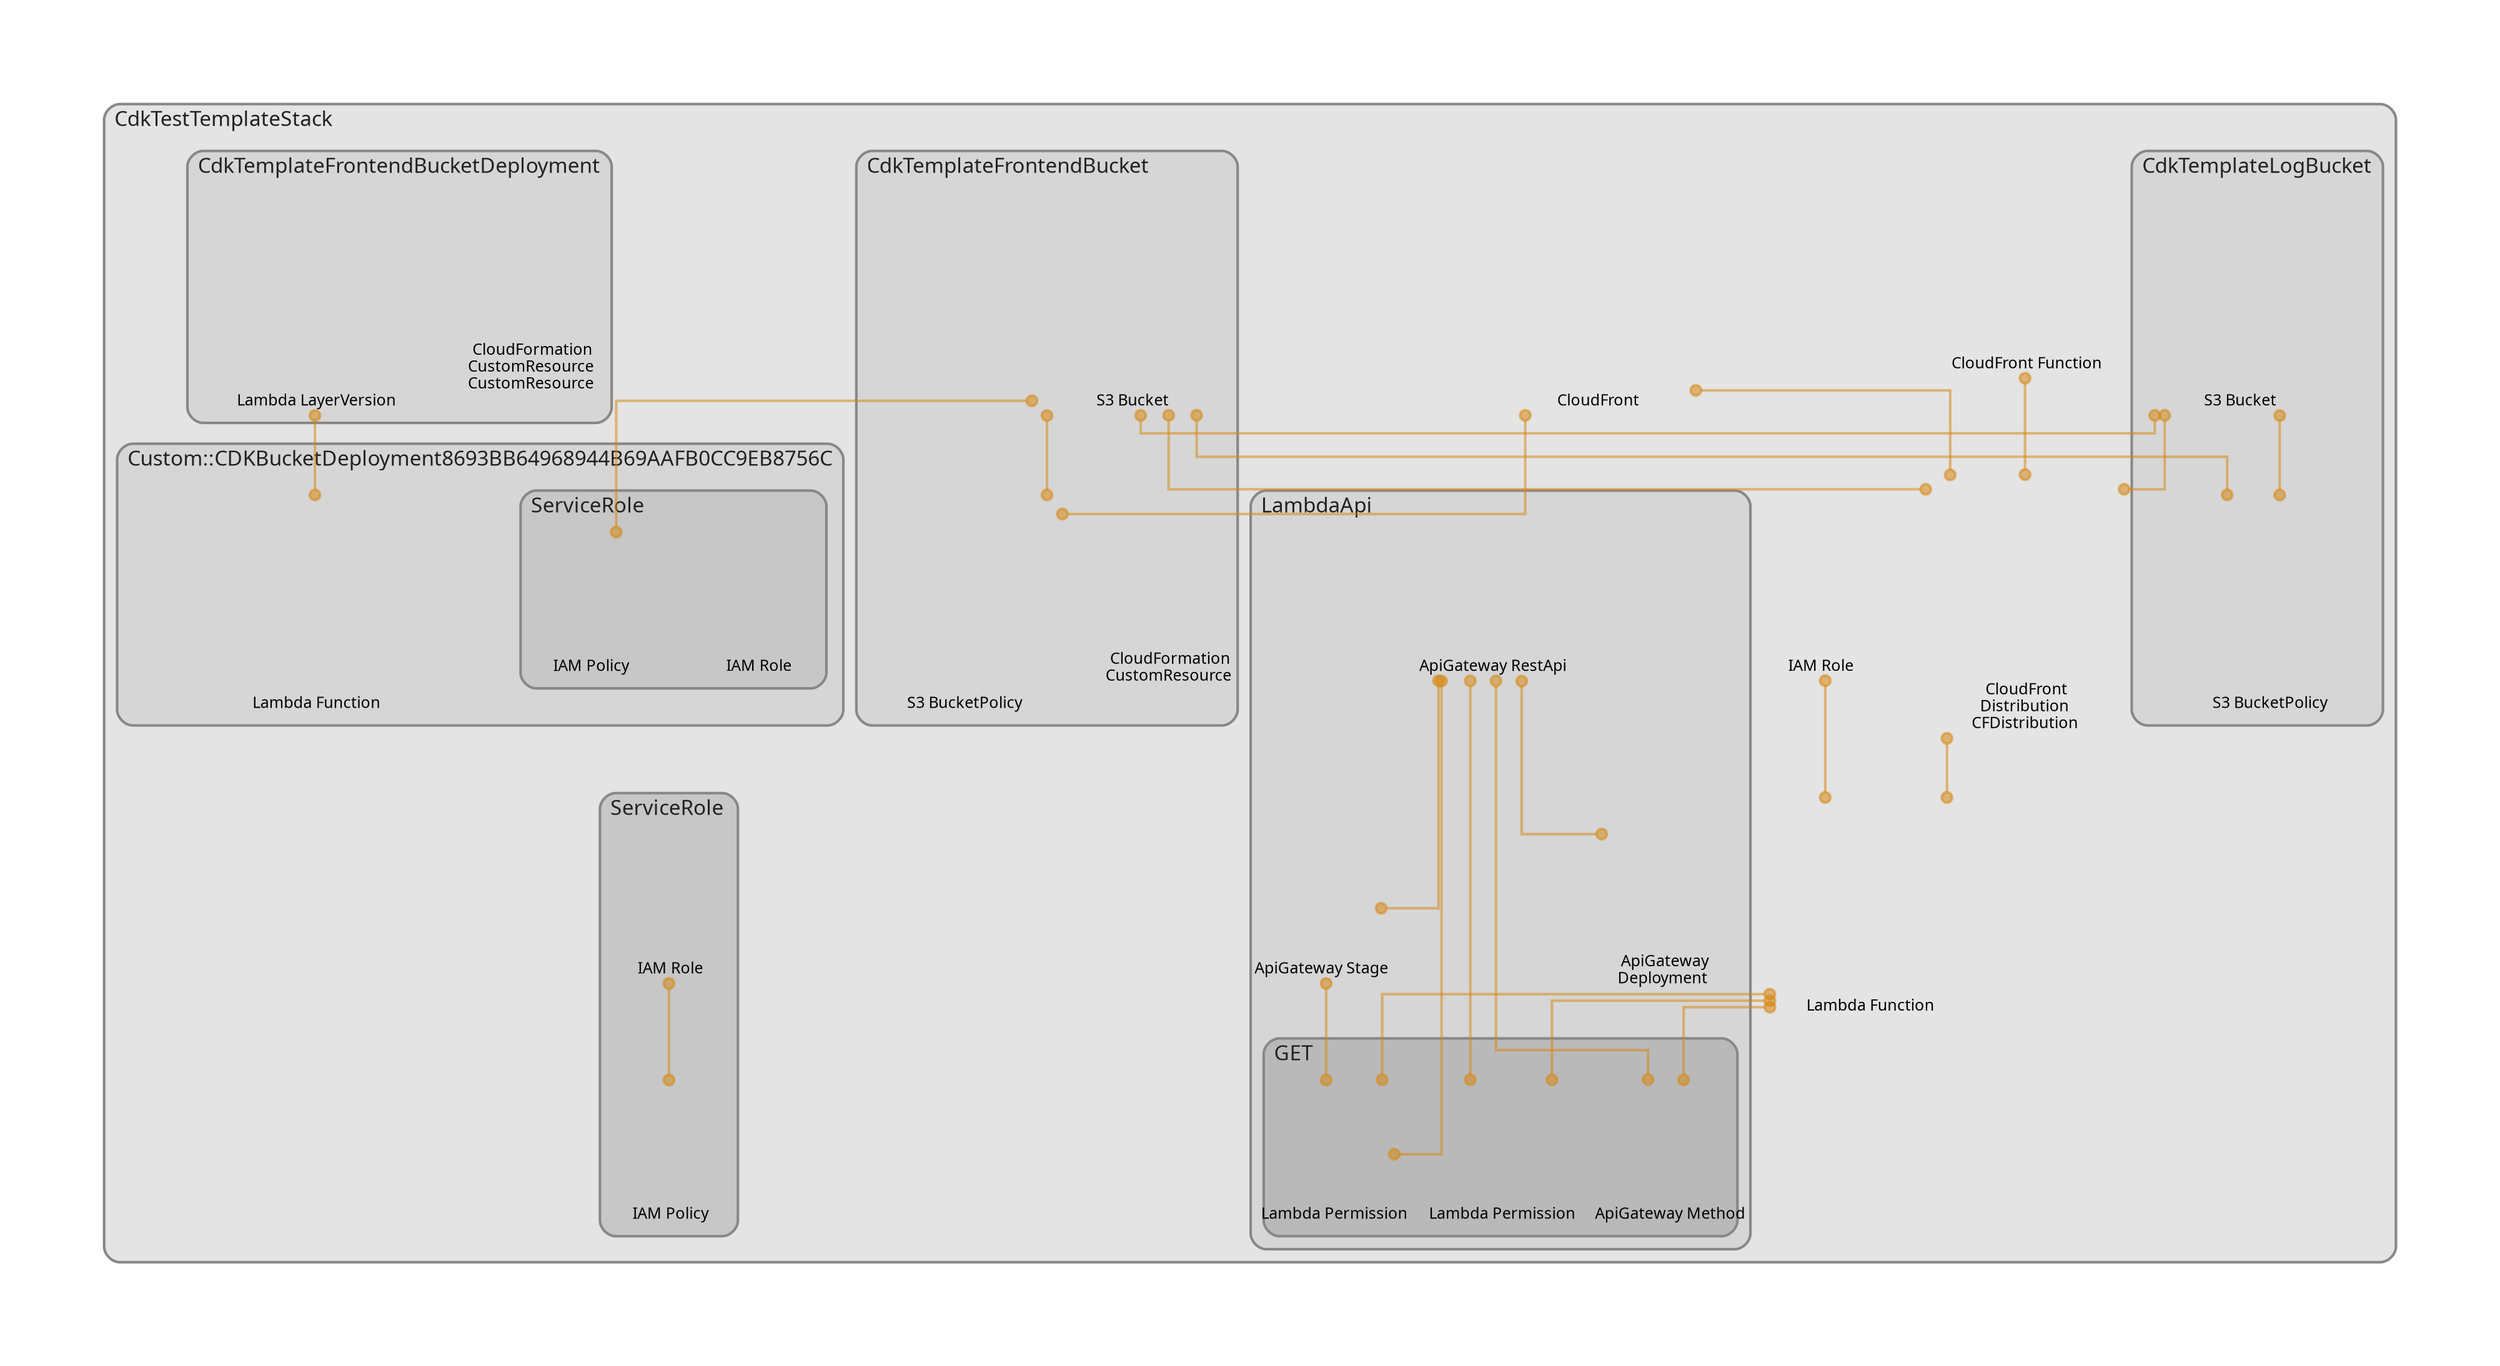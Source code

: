 digraph "Diagram" {
  splines = "ortho";
  pad = "1.0";
  nodesep = "0.60";
  ranksep = "0.75";
  fontname = "Sans-Serif";
  fontsize = "15";
  dpi = "200";
  rankdir = "BT";
  compound = "true";
  fontcolor = "#222222";
  edge [
    color = "#D5871488",
    penwidth = 2,
    arrowhead = "dot",
    arrowtail = "dot",
  ];
  node [
    shape = "box",
    style = "rounded",
    fixedsize = true,
    width = 1.7,
    height = 1.7,
    labelloc = "c",
    imagescale = true,
    fontname = "Sans-Serif",
    fontsize = 8,
    margin = 8,
  ];
  subgraph "CdkTestTemplateStack" {
    subgraph "cluster-SubGraph.CdkTestTemplateStack" {
      graph [
        label = "CdkTestTemplateStack",
        labelloc = "b",
        labeljust = "l",
        margin = "10",
        fontsize = "16",
        penwidth = "2",
        pencolor = "#888888",
        style = "filled,rounded",
        fillcolor = "#e4e4e4",
      ];
      "CdkTestTemplateStack/CdkTemplateFrontendOAI/Resource" [
        label = " CloudFront",
        fontsize = 12,
        image = "/home/takada/cdk-test-template/node_modules/cdk-dia/icons/aws/Resource/Res_Security-Identity-and-Compliance/Res_48_Dark/Res_AWS-Identity-Access-Management_Permissions_48_Dark_gen.png",
        imagescale = "true",
        imagepos = "tc",
        penwidth = "0",
        shape = "node",
        fixedsize = "true",
        labelloc = "b",
        width = 2,
        height = 2.266,
      ];
      "CdkTestTemplateStack/ipRestrictionFunction/Resource" [
        label = " CloudFront Function",
        fontsize = 12,
        image = "/home/takada/cdk-test-template/node_modules/cdk-dia/icons/aws/Service/Arch_Networking-Content/64/Arch_Amazon-CloudFront_64@5x.png",
        imagescale = "true",
        imagepos = "tc",
        penwidth = "0",
        shape = "node",
        fixedsize = "true",
        labelloc = "b",
        width = 1.2,
        height = 1.466,
      ];
      "CdkTestTemplateStack/CdkTemplateFrontendWebDestribution/CFDistribution" [
        label = " CloudFront\nDistribution\nCFDistribution",
        fontsize = 12,
        image = "/home/takada/cdk-test-template/node_modules/cdk-dia/icons/aws/Service/Arch_Networking-Content/64/Arch_Amazon-CloudFront_64@5x.png",
        imagescale = "true",
        imagepos = "tc",
        penwidth = "0",
        shape = "node",
        fixedsize = "true",
        labelloc = "b",
        width = 2,
        height = 2.6979999999999995,
      ];
      "CdkTestTemplateStack/LambdaExecutionRole/Resource" [
        label = " IAM Role",
        fontsize = 12,
        image = "/home/takada/cdk-test-template/node_modules/cdk-dia/icons/aws/Service/Arch_Security-Identity-Compliance/64/Arch_AWS-Identity-and-Access-Management_64@5x.png",
        imagescale = "true",
        imagepos = "tc",
        penwidth = "0",
        shape = "node",
        fixedsize = "true",
        labelloc = "b",
        width = 1.2,
        height = 1.466,
      ];
      "CdkTestTemplateStack/TestTemplateLambda/Resource" [
        label = " Lambda Function",
        fontsize = 12,
        image = "/home/takada/cdk-test-template/node_modules/cdk-dia/icons/aws/Service/Arch_Compute/64/Arch_AWS-Lambda_64@5x.png",
        imagescale = "true",
        imagepos = "tc",
        penwidth = "0",
        shape = "node",
        fixedsize = "true",
        labelloc = "b",
        width = 2,
        height = 2.266,
      ];
      subgraph "cluster-SubGraph.CdkTemplateLogBucket" {
        graph [
          label = "CdkTemplateLogBucket",
          labelloc = "b",
          labeljust = "l",
          margin = "10",
          fontsize = "16",
          penwidth = "2",
          pencolor = "#888888",
          style = "filled,rounded",
          fillcolor = "#d6d6d6",
        ];
        "CdkTestTemplateStack/CdkTemplateLogBucket/Resource" [
          label = " S3 Bucket",
          fontsize = 12,
          image = "/home/takada/cdk-test-template/node_modules/cdk-dia/icons/aws/Service/Arch_Storage/64/Arch_Amazon-S3-Standard_64@5x.png",
          imagescale = "true",
          imagepos = "tc",
          penwidth = "0",
          shape = "node",
          fixedsize = "true",
          labelloc = "b",
          width = 2,
          height = 2.266,
        ];
        "CdkTestTemplateStack/CdkTemplateLogBucket/Policy/Resource" [
          label = " S3 BucketPolicy",
          fontsize = 12,
          image = "/home/takada/cdk-test-template/node_modules/cdk-dia/icons/aws/Resource/Res_Security-Identity-and-Compliance/Res_48_Dark/Res_AWS-Identity-Access-Management_Permissions_48_Dark_gen.png",
          imagescale = "true",
          imagepos = "tc",
          penwidth = "0",
          shape = "node",
          fixedsize = "true",
          labelloc = "b",
          width = 2,
          height = 2.266,
        ];
      }
      subgraph "cluster-SubGraph.CdkTemplateFrontendBucket" {
        graph [
          label = "CdkTemplateFrontendBucket",
          labelloc = "b",
          labeljust = "l",
          margin = "10",
          fontsize = "16",
          penwidth = "2",
          pencolor = "#888888",
          style = "filled,rounded",
          fillcolor = "#d6d6d6",
        ];
        "CdkTestTemplateStack/CdkTemplateFrontendBucket/Resource" [
          label = " S3 Bucket",
          fontsize = 12,
          image = "/home/takada/cdk-test-template/node_modules/cdk-dia/icons/aws/Service/Arch_Storage/64/Arch_Amazon-S3-Standard_64@5x.png",
          imagescale = "true",
          imagepos = "tc",
          penwidth = "0",
          shape = "node",
          fixedsize = "true",
          labelloc = "b",
          width = 2,
          height = 2.266,
        ];
        "CdkTestTemplateStack/CdkTemplateFrontendBucket/AutoDeleteObjectsCustomResource" [
          label = " CloudFormation\nCustomResource",
          fontsize = 12,
          image = "/home/takada/cdk-test-template/node_modules/cdk-dia/icons/aws/Service/Arch_Management-Governance/64/Arch_AWS-CloudFormation_64@5x.png",
          imagescale = "true",
          imagepos = "tc",
          penwidth = "0",
          shape = "node",
          fixedsize = "true",
          labelloc = "b",
          width = 1.2,
          height = 1.682,
        ];
        "CdkTestTemplateStack/CdkTemplateFrontendBucket/Policy/Resource" [
          label = " S3 BucketPolicy",
          fontsize = 12,
          image = "/home/takada/cdk-test-template/node_modules/cdk-dia/icons/aws/Resource/Res_Security-Identity-and-Compliance/Res_48_Dark/Res_AWS-Identity-Access-Management_Permissions_48_Dark_gen.png",
          imagescale = "true",
          imagepos = "tc",
          penwidth = "0",
          shape = "node",
          fixedsize = "true",
          labelloc = "b",
          width = 2,
          height = 2.266,
        ];
      }
      subgraph "cluster-SubGraph.LambdaApi" {
        graph [
          label = "LambdaApi",
          labelloc = "b",
          labeljust = "l",
          margin = "10",
          fontsize = "16",
          penwidth = "2",
          pencolor = "#888888",
          style = "filled,rounded",
          fillcolor = "#d6d6d6",
        ];
        "CdkTestTemplateStack/LambdaApi/Resource" [
          label = " ApiGateway RestApi",
          fontsize = 12,
          image = "/home/takada/cdk-test-template/node_modules/cdk-dia/icons/aws/Service/Arch_Networking-Content/64/Arch_Amazon-API-Gateway_64@5x.png",
          imagescale = "true",
          imagepos = "tc",
          penwidth = "0",
          shape = "node",
          fixedsize = "true",
          labelloc = "b",
          width = 1.2,
          height = 1.466,
        ];
        "CdkTestTemplateStack/LambdaApi/Deployment/Resource" [
          label = " ApiGateway\nDeployment",
          fontsize = 12,
          image = "/home/takada/cdk-test-template/node_modules/cdk-dia/icons/aws/Service/Arch_Networking-Content/64/Arch_Amazon-API-Gateway_64@5x.png",
          imagescale = "true",
          imagepos = "tc",
          penwidth = "0",
          shape = "node",
          fixedsize = "true",
          labelloc = "b",
          width = 1.2,
          height = 1.682,
        ];
        "CdkTestTemplateStack/LambdaApi/DeploymentStage.prod/Resource" [
          label = " ApiGateway Stage",
          fontsize = 12,
          image = "/home/takada/cdk-test-template/node_modules/cdk-dia/icons/aws/Service/Arch_Networking-Content/64/Arch_Amazon-API-Gateway_64@5x.png",
          imagescale = "true",
          imagepos = "tc",
          penwidth = "0",
          shape = "node",
          fixedsize = "true",
          labelloc = "b",
          width = 1.2,
          height = 1.466,
        ];
        subgraph "cluster-SubGraph.GET" {
          graph [
            label = "GET",
            labelloc = "b",
            labeljust = "l",
            margin = "10",
            fontsize = "16",
            penwidth = "2",
            pencolor = "#888888",
            style = "filled,rounded",
            fillcolor = "#b9b9b9",
          ];
          "CdkTestTemplateStack/LambdaApi/Default/GET/ApiPermission.CdkTestTemplateStackLambdaApi7604CE10.GET.." [
            label = " Lambda Permission",
            fontsize = 12,
            image = "/home/takada/cdk-test-template/node_modules/cdk-dia/icons/aws/Service/Arch_Compute/64/Arch_AWS-Lambda_64@5x.png",
            imagescale = "true",
            imagepos = "tc",
            penwidth = "0",
            shape = "node",
            fixedsize = "true",
            labelloc = "b",
            width = 1.2,
            height = 1.466,
          ];
          "CdkTestTemplateStack/LambdaApi/Default/GET/ApiPermission.Test.CdkTestTemplateStackLambdaApi7604CE10.GET.." [
            label = " Lambda Permission",
            fontsize = 12,
            image = "/home/takada/cdk-test-template/node_modules/cdk-dia/icons/aws/Service/Arch_Compute/64/Arch_AWS-Lambda_64@5x.png",
            imagescale = "true",
            imagepos = "tc",
            penwidth = "0",
            shape = "node",
            fixedsize = "true",
            labelloc = "b",
            width = 1.2,
            height = 1.466,
          ];
          "CdkTestTemplateStack/LambdaApi/Default/GET/Resource" [
            label = " ApiGateway Method",
            fontsize = 12,
            image = "/home/takada/cdk-test-template/node_modules/cdk-dia/icons/aws/Service/Arch_Networking-Content/64/Arch_Amazon-API-Gateway_64@5x.png",
            imagescale = "true",
            imagepos = "tc",
            penwidth = "0",
            shape = "node",
            fixedsize = "true",
            labelloc = "b",
            width = 1.2,
            height = 1.466,
          ];
        }
      }
      subgraph "cluster-SubGraph.CdkTemplateFrontendBucketDeployment" {
        graph [
          label = "CdkTemplateFrontendBucketDeployment",
          labelloc = "b",
          labeljust = "l",
          margin = "10",
          fontsize = "16",
          penwidth = "2",
          pencolor = "#888888",
          style = "filled,rounded",
          fillcolor = "#d6d6d6",
        ];
        "CdkTestTemplateStack/CdkTemplateFrontendBucketDeployment/CustomResource" [
          label = " CloudFormation\nCustomResource\nCustomResource",
          fontsize = 12,
          image = "/home/takada/cdk-test-template/node_modules/cdk-dia/icons/aws/Service/Arch_Management-Governance/64/Arch_AWS-CloudFormation_64@5x.png",
          imagescale = "true",
          imagepos = "tc",
          penwidth = "0",
          shape = "node",
          fixedsize = "true",
          labelloc = "b",
          width = 1.2,
          height = 1.898,
        ];
        "CdkTestTemplateStack/CdkTemplateFrontendBucketDeployment/AwsCliLayer/Resource" [
          label = " Lambda LayerVersion",
          fontsize = 12,
          image = "/home/takada/cdk-test-template/node_modules/cdk-dia/icons/aws/Service/Arch_Compute/64/Arch_AWS-Lambda_64@5x.png",
          imagescale = "true",
          imagepos = "tc",
          penwidth = "0",
          shape = "node",
          fixedsize = "true",
          labelloc = "b",
          width = 2,
          height = 2.266,
        ];
      }
      subgraph "cluster-SubGraph.Custom::CDKBucketDeployment8693BB64968944B69AAFB0CC9EB8756C" {
        graph [
          label = "Custom::CDKBucketDeployment8693BB64968944B69AAFB0CC9EB8756C",
          labelloc = "b",
          labeljust = "l",
          margin = "10",
          fontsize = "16",
          penwidth = "2",
          pencolor = "#888888",
          style = "filled,rounded",
          fillcolor = "#d6d6d6",
        ];
        "CdkTestTemplateStack/Custom__CDKBucketDeployment8693BB64968944B69AAFB0CC9EB8756C/Resource" [
          label = " Lambda Function",
          fontsize = 12,
          image = "/home/takada/cdk-test-template/node_modules/cdk-dia/icons/aws/Service/Arch_Compute/64/Arch_AWS-Lambda_64@5x.png",
          imagescale = "true",
          imagepos = "tc",
          penwidth = "0",
          shape = "node",
          fixedsize = "true",
          labelloc = "b",
          width = 2,
          height = 2.266,
        ];
        subgraph "cluster-SubGraph.ServiceRole" {
          graph [
            label = "ServiceRole",
            labelloc = "b",
            labeljust = "l",
            margin = "10",
            fontsize = "16",
            penwidth = "2",
            pencolor = "#888888",
            style = "filled,rounded",
            fillcolor = "#c7c7c7",
          ];
          "CdkTestTemplateStack/Custom__CDKBucketDeployment8693BB64968944B69AAFB0CC9EB8756C/ServiceRole/Resource" [
            label = " IAM Role",
            fontsize = 12,
            image = "/home/takada/cdk-test-template/node_modules/cdk-dia/icons/aws/Service/Arch_Security-Identity-Compliance/64/Arch_AWS-Identity-and-Access-Management_64@5x.png",
            imagescale = "true",
            imagepos = "tc",
            penwidth = "0",
            shape = "node",
            fixedsize = "true",
            labelloc = "b",
            width = 1.2,
            height = 1.466,
          ];
          "CdkTestTemplateStack/Custom__CDKBucketDeployment8693BB64968944B69AAFB0CC9EB8756C/ServiceRole/DefaultPolicy/Resource" [
            label = " IAM Policy",
            fontsize = 12,
            image = "/home/takada/cdk-test-template/node_modules/cdk-dia/icons/aws/Service/Arch_Security-Identity-Compliance/64/Arch_AWS-Identity-and-Access-Management_64@5x.png",
            imagescale = "true",
            imagepos = "tc",
            penwidth = "0",
            shape = "node",
            fixedsize = "true",
            labelloc = "b",
            width = 1.2,
            height = 1.466,
          ];
        }
      }
      subgraph "cluster-SubGraph.ServiceRole" {
        graph [
          label = "ServiceRole",
          labelloc = "b",
          labeljust = "l",
          margin = "10",
          fontsize = "16",
          penwidth = "2",
          pencolor = "#888888",
          style = "filled,rounded",
          fillcolor = "#c7c7c7",
        ];
        "CdkTestTemplateStack/LogRetentionaae0aa3c5b4d4f87b02d85b201efdd8a/ServiceRole/Resource" [
          label = " IAM Role",
          fontsize = 12,
          image = "/home/takada/cdk-test-template/node_modules/cdk-dia/icons/aws/Service/Arch_Security-Identity-Compliance/64/Arch_AWS-Identity-and-Access-Management_64@5x.png",
          imagescale = "true",
          imagepos = "tc",
          penwidth = "0",
          shape = "node",
          fixedsize = "true",
          labelloc = "b",
          width = 1.2,
          height = 1.466,
        ];
        "CdkTestTemplateStack/LogRetentionaae0aa3c5b4d4f87b02d85b201efdd8a/ServiceRole/DefaultPolicy/Resource" [
          label = " IAM Policy",
          fontsize = 12,
          image = "/home/takada/cdk-test-template/node_modules/cdk-dia/icons/aws/Service/Arch_Security-Identity-Compliance/64/Arch_AWS-Identity-and-Access-Management_64@5x.png",
          imagescale = "true",
          imagepos = "tc",
          penwidth = "0",
          shape = "node",
          fixedsize = "true",
          labelloc = "b",
          width = 1.2,
          height = 1.466,
        ];
      }
    }
  }
  "CdkTestTemplateStack/CdkTemplateLogBucket/Policy/Resource" -> "CdkTestTemplateStack/CdkTemplateLogBucket/Resource" [
    dir = "both",
  ];
  "CdkTestTemplateStack/CdkTemplateLogBucket/Policy/Resource" -> "CdkTestTemplateStack/CdkTemplateFrontendBucket/Resource" [
    dir = "both",
  ];
  "CdkTestTemplateStack/CdkTemplateFrontendBucket/Resource" -> "CdkTestTemplateStack/CdkTemplateLogBucket/Resource" [
    dir = "both",
  ];
  "CdkTestTemplateStack/CdkTemplateFrontendBucket/Policy/Resource" -> "CdkTestTemplateStack/CdkTemplateFrontendBucket/Resource" [
    dir = "both",
  ];
  "CdkTestTemplateStack/CdkTemplateFrontendBucket/Policy/Resource" -> "CdkTestTemplateStack/CdkTemplateFrontendOAI/Resource" [
    dir = "both",
  ];
  "CdkTestTemplateStack/LambdaApi/Deployment/Resource" -> "CdkTestTemplateStack/LambdaApi/Resource" [
    dir = "both",
  ];
  "CdkTestTemplateStack/LambdaApi/DeploymentStage.prod/Resource" -> "CdkTestTemplateStack/LambdaApi/Resource" [
    dir = "both",
  ];
  "CdkTestTemplateStack/LambdaApi/Default/GET/ApiPermission.CdkTestTemplateStackLambdaApi7604CE10.GET.." -> "CdkTestTemplateStack/TestTemplateLambda/Resource" [
    dir = "both",
  ];
  "CdkTestTemplateStack/LambdaApi/Default/GET/ApiPermission.CdkTestTemplateStackLambdaApi7604CE10.GET.." -> "CdkTestTemplateStack/LambdaApi/Resource" [
    dir = "both",
  ];
  "CdkTestTemplateStack/LambdaApi/Default/GET/ApiPermission.CdkTestTemplateStackLambdaApi7604CE10.GET.." -> "CdkTestTemplateStack/LambdaApi/DeploymentStage.prod/Resource" [
    dir = "both",
  ];
  "CdkTestTemplateStack/LambdaApi/Default/GET/ApiPermission.Test.CdkTestTemplateStackLambdaApi7604CE10.GET.." -> "CdkTestTemplateStack/TestTemplateLambda/Resource" [
    dir = "both",
  ];
  "CdkTestTemplateStack/LambdaApi/Default/GET/ApiPermission.Test.CdkTestTemplateStackLambdaApi7604CE10.GET.." -> "CdkTestTemplateStack/LambdaApi/Resource" [
    dir = "both",
  ];
  "CdkTestTemplateStack/LambdaApi/Default/GET/Resource" -> "CdkTestTemplateStack/TestTemplateLambda/Resource" [
    dir = "both",
  ];
  "CdkTestTemplateStack/LambdaApi/Default/GET/Resource" -> "CdkTestTemplateStack/LambdaApi/Resource" [
    dir = "both",
  ];
  "CdkTestTemplateStack/Custom__CDKBucketDeployment8693BB64968944B69AAFB0CC9EB8756C/ServiceRole/DefaultPolicy/Resource" -> "CdkTestTemplateStack/CdkTemplateFrontendBucket/Resource" [
    dir = "both",
  ];
  "CdkTestTemplateStack/Custom__CDKBucketDeployment8693BB64968944B69AAFB0CC9EB8756C/Resource" -> "CdkTestTemplateStack/CdkTemplateFrontendBucketDeployment/AwsCliLayer/Resource" [
    dir = "both",
  ];
  "CdkTestTemplateStack/CdkTemplateFrontendWebDestribution/CFDistribution" -> "CdkTestTemplateStack/CdkTemplateFrontendBucket/Resource" [
    dir = "both",
  ];
  "CdkTestTemplateStack/CdkTemplateFrontendWebDestribution/CFDistribution" -> "CdkTestTemplateStack/CdkTemplateFrontendOAI/Resource" [
    dir = "both",
  ];
  "CdkTestTemplateStack/CdkTemplateFrontendWebDestribution/CFDistribution" -> "CdkTestTemplateStack/ipRestrictionFunction/Resource" [
    dir = "both",
  ];
  "CdkTestTemplateStack/CdkTemplateFrontendWebDestribution/CFDistribution" -> "CdkTestTemplateStack/CdkTemplateLogBucket/Resource" [
    dir = "both",
  ];
  "CdkTestTemplateStack/TestTemplateLambda/Resource" -> "CdkTestTemplateStack/CdkTemplateFrontendWebDestribution/CFDistribution" [
    dir = "both",
  ];
  "CdkTestTemplateStack/TestTemplateLambda/Resource" -> "CdkTestTemplateStack/LambdaExecutionRole/Resource" [
    dir = "both",
  ];
  "CdkTestTemplateStack/LogRetentionaae0aa3c5b4d4f87b02d85b201efdd8a/ServiceRole/DefaultPolicy/Resource" -> "CdkTestTemplateStack/LogRetentionaae0aa3c5b4d4f87b02d85b201efdd8a/ServiceRole/Resource" [
    dir = "both",
  ];
}